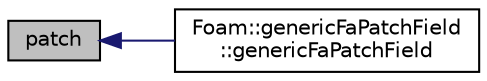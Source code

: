 digraph "patch"
{
  bgcolor="transparent";
  edge [fontname="Helvetica",fontsize="10",labelfontname="Helvetica",labelfontsize="10"];
  node [fontname="Helvetica",fontsize="10",shape=record];
  rankdir="LR";
  Node1 [label="patch",height=0.2,width=0.4,color="black", fillcolor="grey75", style="filled" fontcolor="black"];
  Node1 -> Node2 [dir="back",color="midnightblue",fontsize="10",style="solid",fontname="Helvetica"];
  Node2 [label="Foam::genericFaPatchField\l::genericFaPatchField",height=0.2,width=0.4,color="black",URL="$classFoam_1_1genericFaPatchField.html#a06ea6f5b3305f23ef0bf9580e4d3d6db",tooltip="Construct from patch and internal field. "];
}
